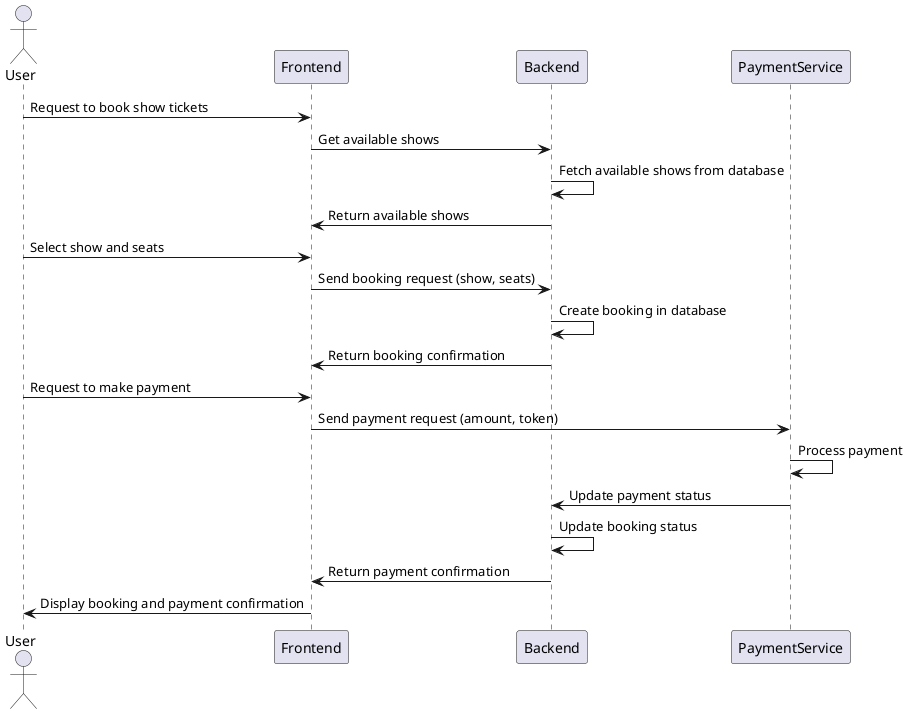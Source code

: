 @startuml
actor User
participant Frontend
participant Backend
participant PaymentService

User -> Frontend: Request to book show tickets
Frontend -> Backend: Get available shows
Backend -> Backend: Fetch available shows from database
Backend -> Frontend: Return available shows

User -> Frontend: Select show and seats
Frontend -> Backend: Send booking request (show, seats)
Backend -> Backend: Create booking in database
Backend -> Frontend: Return booking confirmation

User -> Frontend: Request to make payment
Frontend -> PaymentService: Send payment request (amount, token)
PaymentService -> PaymentService: Process payment
PaymentService -> Backend: Update payment status
Backend -> Backend: Update booking status
Backend -> Frontend: Return payment confirmation
Frontend -> User: Display booking and payment confirmation

@enduml
